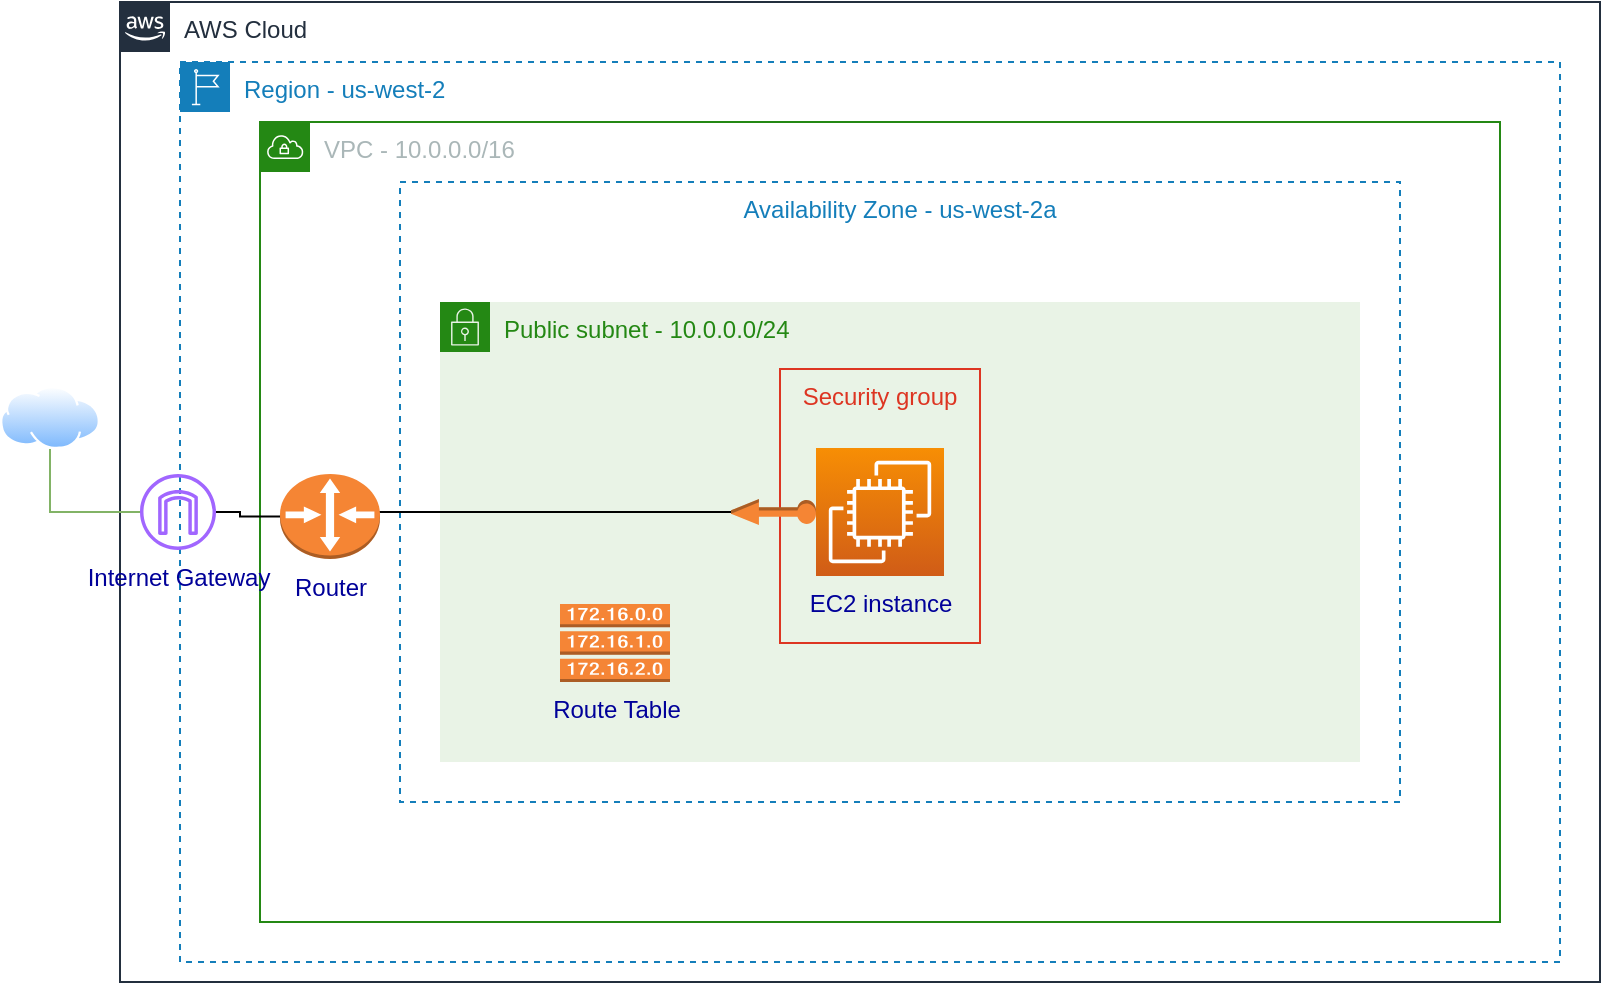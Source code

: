 <mxfile version="14.9.9" type="device"><diagram id="ItxMuB6wAZZzZKevLJFq" name="Page-1"><mxGraphModel dx="782" dy="513" grid="1" gridSize="10" guides="1" tooltips="1" connect="1" arrows="1" fold="1" page="1" pageScale="1" pageWidth="850" pageHeight="1100" math="0" shadow="0"><root><mxCell id="0"/><mxCell id="1" parent="0"/><mxCell id="9S6wCdbzojHSWXaALUBN-1" value="AWS Cloud" style="points=[[0,0],[0.25,0],[0.5,0],[0.75,0],[1,0],[1,0.25],[1,0.5],[1,0.75],[1,1],[0.75,1],[0.5,1],[0.25,1],[0,1],[0,0.75],[0,0.5],[0,0.25]];outlineConnect=0;gradientColor=none;html=1;whiteSpace=wrap;fontSize=12;fontStyle=0;shape=mxgraph.aws4.group;grIcon=mxgraph.aws4.group_aws_cloud_alt;strokeColor=#232F3E;fillColor=none;verticalAlign=top;align=left;spacingLeft=30;fontColor=#232F3E;dashed=0;" vertex="1" parent="1"><mxGeometry x="60" y="50" width="740" height="490" as="geometry"/></mxCell><mxCell id="9S6wCdbzojHSWXaALUBN-2" value="Region - us-west-2" style="points=[[0,0],[0.25,0],[0.5,0],[0.75,0],[1,0],[1,0.25],[1,0.5],[1,0.75],[1,1],[0.75,1],[0.5,1],[0.25,1],[0,1],[0,0.75],[0,0.5],[0,0.25]];outlineConnect=0;gradientColor=none;html=1;whiteSpace=wrap;fontSize=12;fontStyle=0;shape=mxgraph.aws4.group;grIcon=mxgraph.aws4.group_region;strokeColor=#147EBA;fillColor=none;verticalAlign=top;align=left;spacingLeft=30;fontColor=#147EBA;dashed=1;" vertex="1" parent="1"><mxGeometry x="90" y="80" width="690" height="450" as="geometry"/></mxCell><mxCell id="9S6wCdbzojHSWXaALUBN-4" value="VPC - 10.0.0.0/16" style="points=[[0,0],[0.25,0],[0.5,0],[0.75,0],[1,0],[1,0.25],[1,0.5],[1,0.75],[1,1],[0.75,1],[0.5,1],[0.25,1],[0,1],[0,0.75],[0,0.5],[0,0.25]];outlineConnect=0;gradientColor=none;html=1;whiteSpace=wrap;fontSize=12;fontStyle=0;shape=mxgraph.aws4.group;grIcon=mxgraph.aws4.group_vpc;strokeColor=#248814;fillColor=none;verticalAlign=top;align=left;spacingLeft=30;fontColor=#AAB7B8;dashed=0;" vertex="1" parent="1"><mxGeometry x="130" y="110" width="620" height="400" as="geometry"/></mxCell><mxCell id="9S6wCdbzojHSWXaALUBN-23" value="Availability Zone - us-west-2a" style="fillColor=none;strokeColor=#147EBA;dashed=1;verticalAlign=top;fontStyle=0;fontColor=#147EBA;" vertex="1" parent="1"><mxGeometry x="200" y="140" width="500" height="310" as="geometry"/></mxCell><mxCell id="9S6wCdbzojHSWXaALUBN-5" value="Public subnet - 10.0.0.0/24" style="points=[[0,0],[0.25,0],[0.5,0],[0.75,0],[1,0],[1,0.25],[1,0.5],[1,0.75],[1,1],[0.75,1],[0.5,1],[0.25,1],[0,1],[0,0.75],[0,0.5],[0,0.25]];outlineConnect=0;gradientColor=none;html=1;whiteSpace=wrap;fontSize=12;fontStyle=0;shape=mxgraph.aws4.group;grIcon=mxgraph.aws4.group_security_group;grStroke=0;strokeColor=#248814;fillColor=#E9F3E6;verticalAlign=top;align=left;spacingLeft=30;fontColor=#248814;dashed=0;" vertex="1" parent="1"><mxGeometry x="220" y="200" width="460" height="230" as="geometry"/></mxCell><mxCell id="9S6wCdbzojHSWXaALUBN-22" style="edgeStyle=orthogonalEdgeStyle;rounded=0;orthogonalLoop=1;jettySize=auto;html=1;entryX=0.5;entryY=1;entryDx=0;entryDy=0;endArrow=none;endFill=0;strokeColor=#82b366;fillColor=#d5e8d4;" edge="1" parent="1" source="9S6wCdbzojHSWXaALUBN-6" target="9S6wCdbzojHSWXaALUBN-21"><mxGeometry relative="1" as="geometry"/></mxCell><mxCell id="9S6wCdbzojHSWXaALUBN-6" value="&lt;font color=&quot;#000099&quot;&gt;Internet Gateway&lt;/font&gt;" style="outlineConnect=0;fontColor=#232F3E;gradientColor=none;fillColor=#A166FF;strokeColor=none;dashed=0;verticalLabelPosition=bottom;verticalAlign=top;align=center;html=1;fontSize=12;fontStyle=0;aspect=fixed;pointerEvents=1;shape=mxgraph.aws4.internet_gateway;" vertex="1" parent="1"><mxGeometry x="70" y="286" width="38" height="38" as="geometry"/></mxCell><mxCell id="9S6wCdbzojHSWXaALUBN-9" value="Security group" style="fillColor=none;strokeColor=#DD3522;verticalAlign=top;fontStyle=0;fontColor=#DD3522;" vertex="1" parent="1"><mxGeometry x="390" y="233.5" width="100" height="137" as="geometry"/></mxCell><mxCell id="9S6wCdbzojHSWXaALUBN-19" value="" style="edgeStyle=orthogonalEdgeStyle;rounded=0;orthogonalLoop=1;jettySize=auto;html=1;fillColor=#f5f5f5;strokeColor=none;" edge="1" parent="1" source="9S6wCdbzojHSWXaALUBN-7" target="9S6wCdbzojHSWXaALUBN-11"><mxGeometry relative="1" as="geometry"/></mxCell><mxCell id="9S6wCdbzojHSWXaALUBN-7" value="&lt;font color=&quot;#000099&quot;&gt;EC2 instance&lt;/font&gt;" style="points=[[0,0,0],[0.25,0,0],[0.5,0,0],[0.75,0,0],[1,0,0],[0,1,0],[0.25,1,0],[0.5,1,0],[0.75,1,0],[1,1,0],[0,0.25,0],[0,0.5,0],[0,0.75,0],[1,0.25,0],[1,0.5,0],[1,0.75,0]];outlineConnect=0;fontColor=#232F3E;gradientColor=#F78E04;gradientDirection=north;fillColor=#D05C17;strokeColor=#ffffff;dashed=0;verticalLabelPosition=bottom;verticalAlign=top;align=center;html=1;fontSize=12;fontStyle=0;aspect=fixed;shape=mxgraph.aws4.resourceIcon;resIcon=mxgraph.aws4.ec2;" vertex="1" parent="1"><mxGeometry x="408" y="273" width="64" height="64" as="geometry"/></mxCell><mxCell id="9S6wCdbzojHSWXaALUBN-18" style="edgeStyle=orthogonalEdgeStyle;rounded=0;orthogonalLoop=1;jettySize=auto;html=1;fillColor=#f5f5f5;endArrow=none;endFill=0;" edge="1" parent="1" source="9S6wCdbzojHSWXaALUBN-11"><mxGeometry relative="1" as="geometry"><mxPoint x="179" y="305" as="targetPoint"/></mxGeometry></mxCell><mxCell id="9S6wCdbzojHSWXaALUBN-11" value="" style="outlineConnect=0;dashed=0;verticalLabelPosition=bottom;verticalAlign=top;align=center;html=1;shape=mxgraph.aws3.elastic_ip;fillColor=#F58534;gradientColor=none;direction=west;" vertex="1" parent="1"><mxGeometry x="365.5" y="298.5" width="42.5" height="13" as="geometry"/></mxCell><mxCell id="9S6wCdbzojHSWXaALUBN-15" value="&lt;font color=&quot;#000099&quot;&gt;Route Table&lt;/font&gt;" style="outlineConnect=0;dashed=0;verticalLabelPosition=bottom;verticalAlign=top;align=center;html=1;shape=mxgraph.aws3.route_table;fillColor=#F58536;gradientColor=none;" vertex="1" parent="1"><mxGeometry x="280" y="351" width="55" height="39" as="geometry"/></mxCell><mxCell id="9S6wCdbzojHSWXaALUBN-21" value="" style="aspect=fixed;perimeter=ellipsePerimeter;html=1;align=center;shadow=0;dashed=0;spacingTop=3;image;image=img/lib/active_directory/internet_cloud.svg;" vertex="1" parent="1"><mxGeometry y="242" width="50" height="31.5" as="geometry"/></mxCell><mxCell id="9S6wCdbzojHSWXaALUBN-29" style="edgeStyle=orthogonalEdgeStyle;rounded=0;orthogonalLoop=1;jettySize=auto;html=1;endArrow=none;endFill=0;strokeColor=#000000;" edge="1" parent="1" source="9S6wCdbzojHSWXaALUBN-24" target="9S6wCdbzojHSWXaALUBN-6"><mxGeometry relative="1" as="geometry"/></mxCell><mxCell id="9S6wCdbzojHSWXaALUBN-24" value="&lt;font color=&quot;#000099&quot;&gt;Router&lt;/font&gt;" style="outlineConnect=0;dashed=0;verticalLabelPosition=bottom;verticalAlign=top;align=center;html=1;shape=mxgraph.aws3.router;fillColor=#F58534;gradientColor=none;" vertex="1" parent="1"><mxGeometry x="140" y="286" width="50" height="42.5" as="geometry"/></mxCell></root></mxGraphModel></diagram></mxfile>